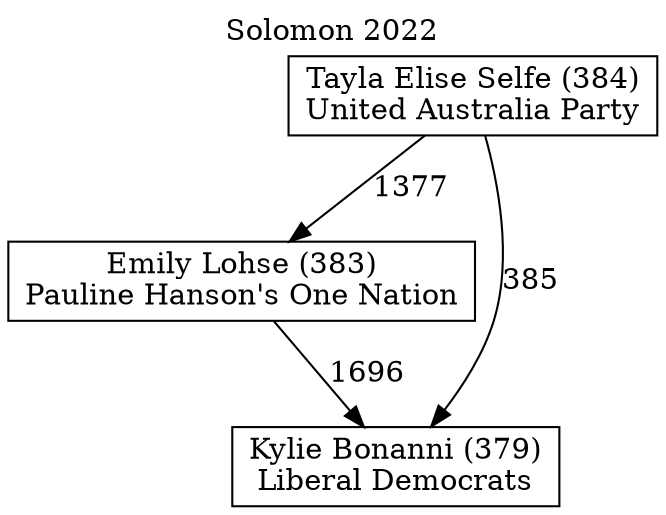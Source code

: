 // House preference flow
digraph "Kylie Bonanni (379)_Solomon_2022" {
	graph [label="Solomon 2022" labelloc=t mclimit=10]
	node [shape=box]
	"Tayla Elise Selfe (384)" [label="Tayla Elise Selfe (384)
United Australia Party"]
	"Emily Lohse (383)" [label="Emily Lohse (383)
Pauline Hanson's One Nation"]
	"Kylie Bonanni (379)" [label="Kylie Bonanni (379)
Liberal Democrats"]
	"Emily Lohse (383)" -> "Kylie Bonanni (379)" [label=1696]
	"Tayla Elise Selfe (384)" -> "Emily Lohse (383)" [label=1377]
	"Tayla Elise Selfe (384)" -> "Kylie Bonanni (379)" [label=385]
}
